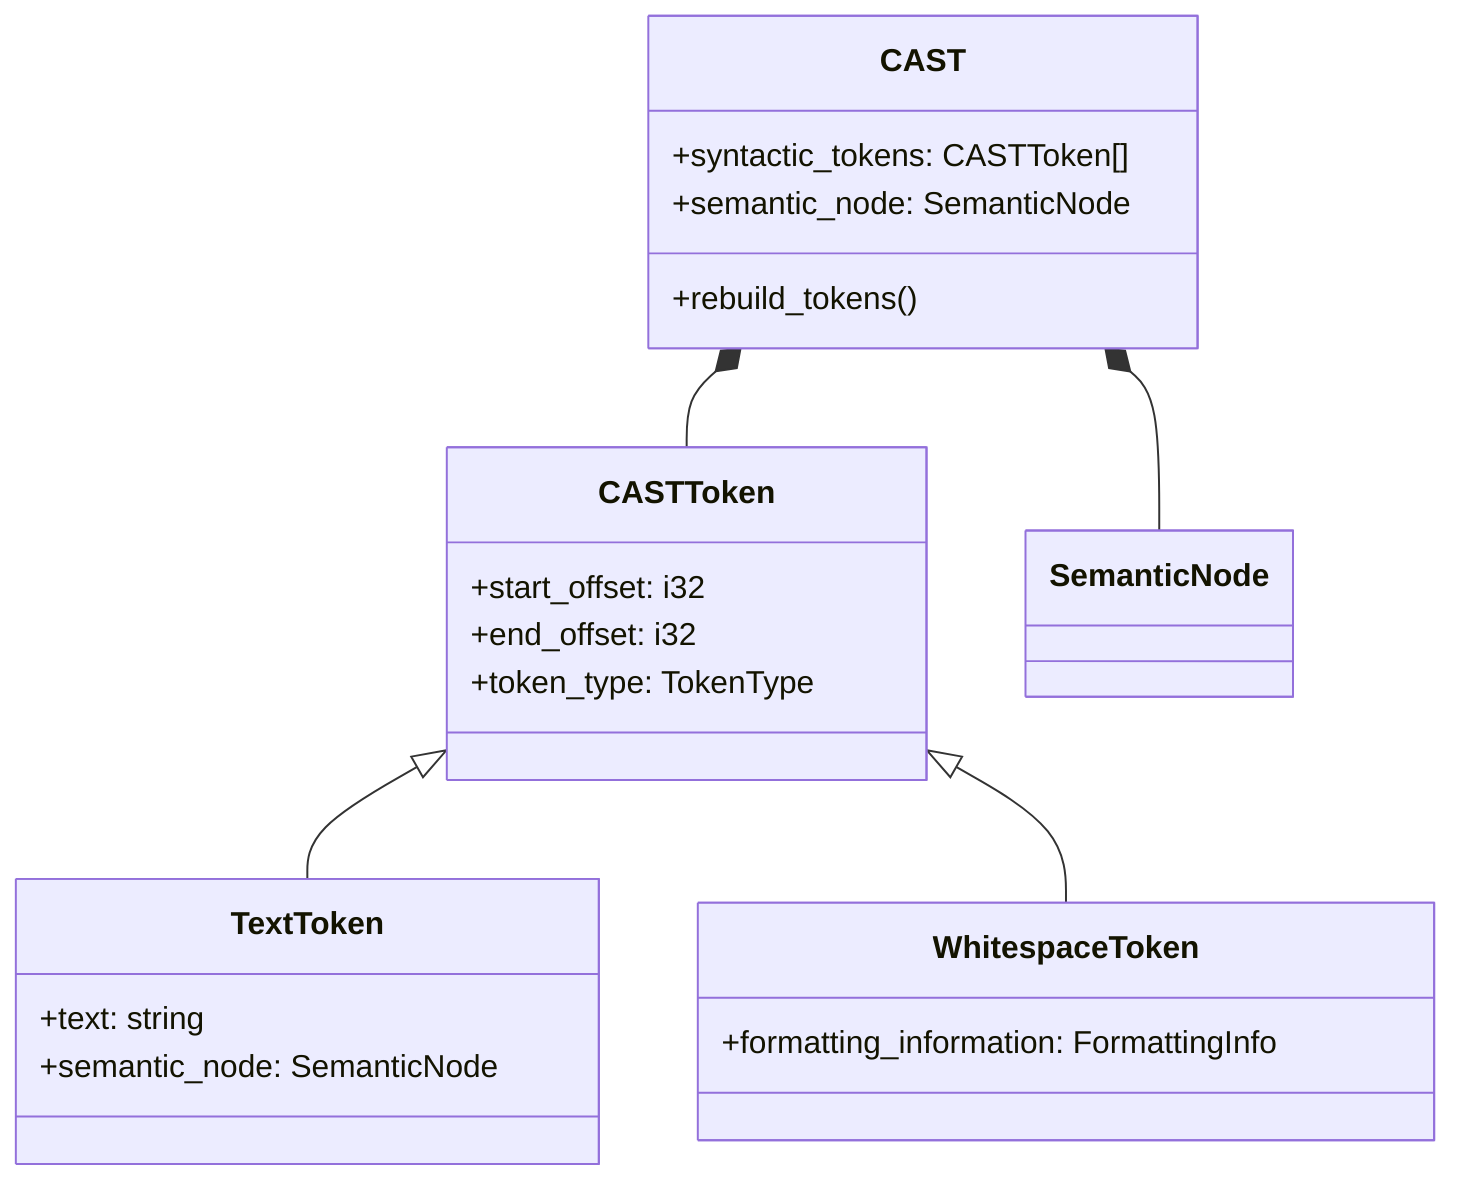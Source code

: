 classDiagram
    class CAST {
        +syntactic_tokens: CASTToken[]
        +semantic_node: SemanticNode

        +rebuild_tokens()
    }

    CAST *-- CASTToken
    class CASTToken {
        +start_offset: i32
        +end_offset: i32
        +token_type: TokenType
    }

    CASTToken <|-- TextToken
    class TextToken {
        +text: string
        +semantic_node: SemanticNode
    }
    CASTToken <|-- WhitespaceToken
    class WhitespaceToken {
        +formatting_information: FormattingInfo
    }

    CAST *-- SemanticNode
    class SemanticNode {

    }
